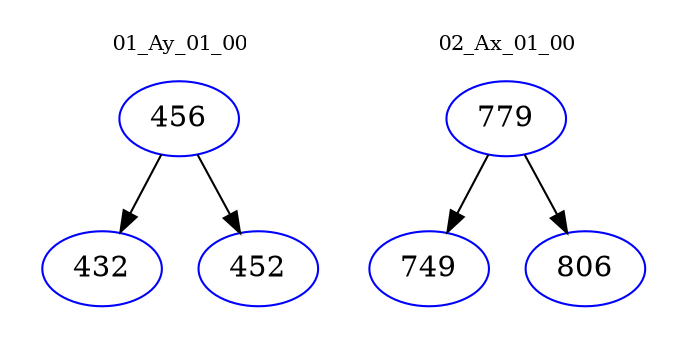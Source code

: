 digraph{
subgraph cluster_0 {
color = white
label = "01_Ay_01_00";
fontsize=10;
T0_456 [label="456", color="blue"]
T0_456 -> T0_432 [color="black"]
T0_432 [label="432", color="blue"]
T0_456 -> T0_452 [color="black"]
T0_452 [label="452", color="blue"]
}
subgraph cluster_1 {
color = white
label = "02_Ax_01_00";
fontsize=10;
T1_779 [label="779", color="blue"]
T1_779 -> T1_749 [color="black"]
T1_749 [label="749", color="blue"]
T1_779 -> T1_806 [color="black"]
T1_806 [label="806", color="blue"]
}
}
